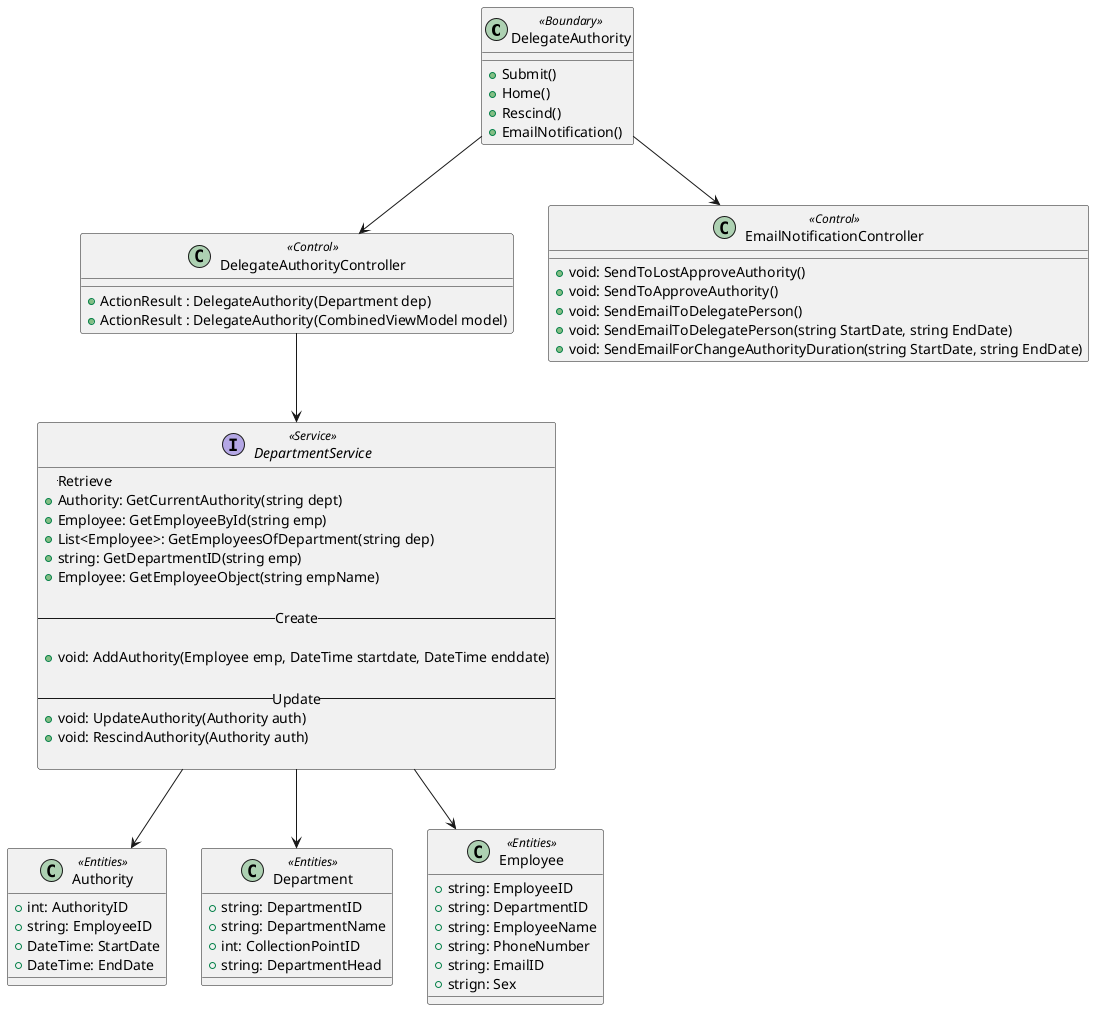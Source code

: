 @startuml

Class DelegateAuthority <<Boundary>>{

    +Submit()
    +Home()
    +Rescind()
    +EmailNotification()
}
Class DelegateAuthorityController <<Control>> {
    
    +ActionResult : DelegateAuthority(Department dep)
    +ActionResult : DelegateAuthority(CombinedViewModel model)
}

Class EmailNotificationController <<Control>> {
    
    +void: SendToLostApproveAuthority()
    +void: SendToApproveAuthority()
    +void: SendEmailToDelegatePerson()
    +void: SendEmailToDelegatePerson(string StartDate, string EndDate)
    +void: SendEmailForChangeAuthorityDuration(string StartDate, string EndDate)
    
}

Interface DepartmentService <<Service>> {
    --Retrieve--   
    +Authority: GetCurrentAuthority(string dept)  
    +Employee: GetEmployeeById(string emp)
    +List<Employee>: GetEmployeesOfDepartment(string dep)
    +string: GetDepartmentID(string emp)
    +Employee: GetEmployeeObject(string empName)

    --Create--
   
    +void: AddAuthority(Employee emp, DateTime startdate, DateTime enddate)

    --Update--
    +void: UpdateAuthority(Authority auth)
    +void: RescindAuthority(Authority auth)
  
}

Class Authority <<Entities>> {
+int: AuthorityID
+string: EmployeeID
+DateTime: StartDate
+DateTime: EndDate
}

Class Department <<Entities>> {
+string: DepartmentID
+string: DepartmentName
+int: CollectionPointID
+string: DepartmentHead
}

Class Employee <<Entities>> {
+string: EmployeeID
+string: DepartmentID
+string: EmployeeName
+string: PhoneNumber
+string: EmailID
+strign: Sex
}
DelegateAuthority --> DelegateAuthorityController
DelegateAuthority --> EmailNotificationController
DelegateAuthorityController --> DepartmentService
DepartmentService --> Authority
DepartmentService --> Employee
DepartmentService --> Department
@enduml